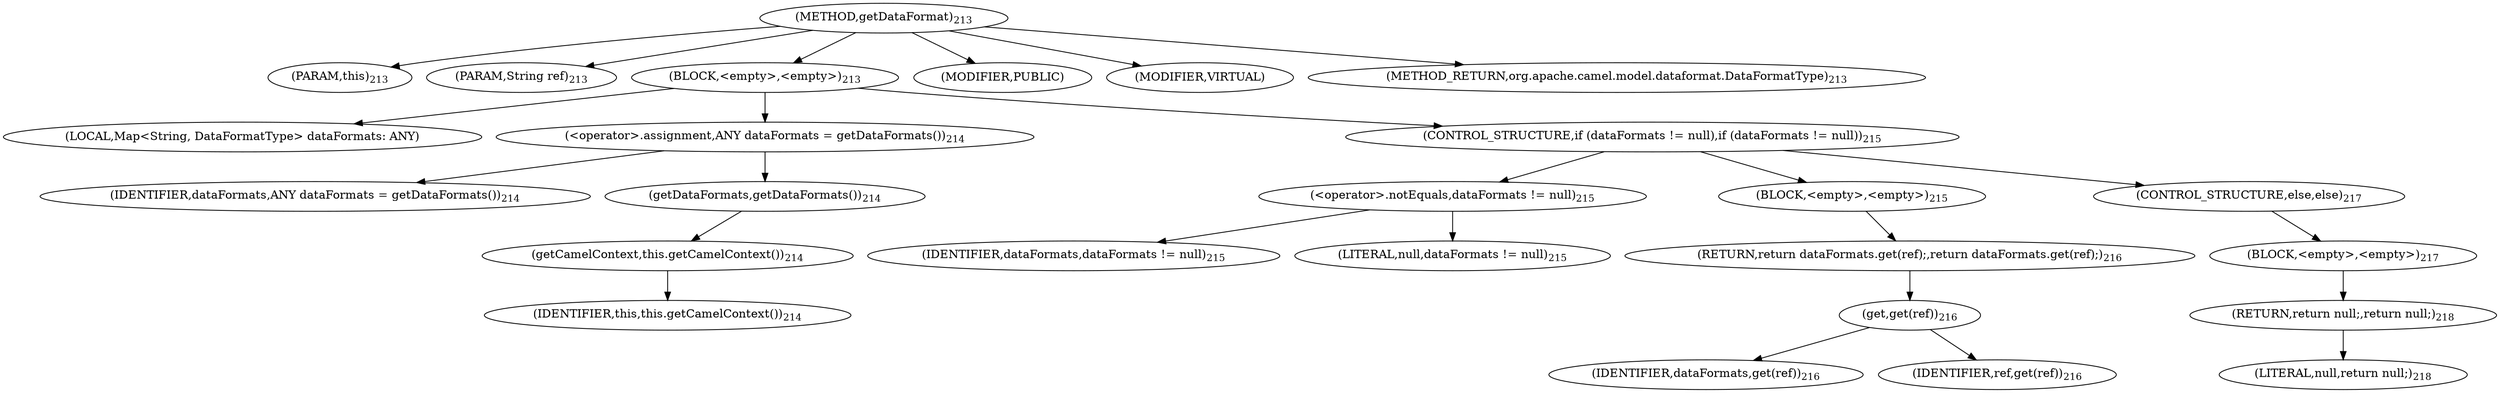 digraph "getDataFormat" {  
"573" [label = <(METHOD,getDataFormat)<SUB>213</SUB>> ]
"32" [label = <(PARAM,this)<SUB>213</SUB>> ]
"574" [label = <(PARAM,String ref)<SUB>213</SUB>> ]
"575" [label = <(BLOCK,&lt;empty&gt;,&lt;empty&gt;)<SUB>213</SUB>> ]
"576" [label = <(LOCAL,Map&lt;String, DataFormatType&gt; dataFormats: ANY)> ]
"577" [label = <(&lt;operator&gt;.assignment,ANY dataFormats = getDataFormats())<SUB>214</SUB>> ]
"578" [label = <(IDENTIFIER,dataFormats,ANY dataFormats = getDataFormats())<SUB>214</SUB>> ]
"579" [label = <(getDataFormats,getDataFormats())<SUB>214</SUB>> ]
"580" [label = <(getCamelContext,this.getCamelContext())<SUB>214</SUB>> ]
"31" [label = <(IDENTIFIER,this,this.getCamelContext())<SUB>214</SUB>> ]
"581" [label = <(CONTROL_STRUCTURE,if (dataFormats != null),if (dataFormats != null))<SUB>215</SUB>> ]
"582" [label = <(&lt;operator&gt;.notEquals,dataFormats != null)<SUB>215</SUB>> ]
"583" [label = <(IDENTIFIER,dataFormats,dataFormats != null)<SUB>215</SUB>> ]
"584" [label = <(LITERAL,null,dataFormats != null)<SUB>215</SUB>> ]
"585" [label = <(BLOCK,&lt;empty&gt;,&lt;empty&gt;)<SUB>215</SUB>> ]
"586" [label = <(RETURN,return dataFormats.get(ref);,return dataFormats.get(ref);)<SUB>216</SUB>> ]
"587" [label = <(get,get(ref))<SUB>216</SUB>> ]
"588" [label = <(IDENTIFIER,dataFormats,get(ref))<SUB>216</SUB>> ]
"589" [label = <(IDENTIFIER,ref,get(ref))<SUB>216</SUB>> ]
"590" [label = <(CONTROL_STRUCTURE,else,else)<SUB>217</SUB>> ]
"591" [label = <(BLOCK,&lt;empty&gt;,&lt;empty&gt;)<SUB>217</SUB>> ]
"592" [label = <(RETURN,return null;,return null;)<SUB>218</SUB>> ]
"593" [label = <(LITERAL,null,return null;)<SUB>218</SUB>> ]
"594" [label = <(MODIFIER,PUBLIC)> ]
"595" [label = <(MODIFIER,VIRTUAL)> ]
"596" [label = <(METHOD_RETURN,org.apache.camel.model.dataformat.DataFormatType)<SUB>213</SUB>> ]
  "573" -> "32" 
  "573" -> "574" 
  "573" -> "575" 
  "573" -> "594" 
  "573" -> "595" 
  "573" -> "596" 
  "575" -> "576" 
  "575" -> "577" 
  "575" -> "581" 
  "577" -> "578" 
  "577" -> "579" 
  "579" -> "580" 
  "580" -> "31" 
  "581" -> "582" 
  "581" -> "585" 
  "581" -> "590" 
  "582" -> "583" 
  "582" -> "584" 
  "585" -> "586" 
  "586" -> "587" 
  "587" -> "588" 
  "587" -> "589" 
  "590" -> "591" 
  "591" -> "592" 
  "592" -> "593" 
}
